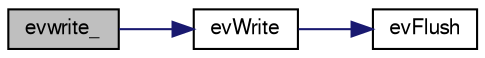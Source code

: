 digraph "evwrite_"
{
  bgcolor="transparent";
  edge [fontname="FreeSans",fontsize="10",labelfontname="FreeSans",labelfontsize="10"];
  node [fontname="FreeSans",fontsize="10",shape=record];
  rankdir="LR";
  Node1 [label="evwrite_",height=0.2,width=0.4,color="black", fillcolor="grey75", style="filled" fontcolor="black"];
  Node1 -> Node2 [color="midnightblue",fontsize="10",style="solid",fontname="FreeSans"];
  Node2 [label="evWrite",height=0.2,width=0.4,color="black",URL="$d9/dca/evio_8c.html#a93874f4f343b26125e3bb8482a9885f6"];
  Node2 -> Node3 [color="midnightblue",fontsize="10",style="solid",fontname="FreeSans"];
  Node3 [label="evFlush",height=0.2,width=0.4,color="black",URL="$d9/dca/evio_8c.html#acb33f16a6cc76b4da916bfd03181de96"];
}
